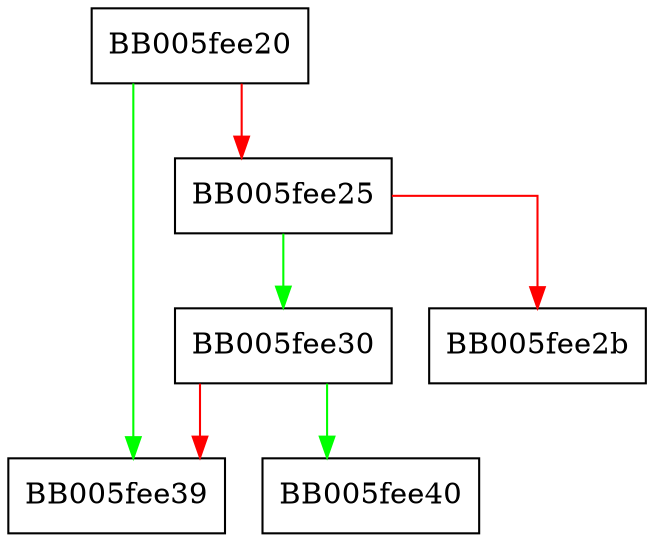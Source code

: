 digraph ossl_provider_free {
  node [shape="box"];
  graph [splines=ortho];
  BB005fee20 -> BB005fee39 [color="green"];
  BB005fee20 -> BB005fee25 [color="red"];
  BB005fee25 -> BB005fee30 [color="green"];
  BB005fee25 -> BB005fee2b [color="red"];
  BB005fee30 -> BB005fee40 [color="green"];
  BB005fee30 -> BB005fee39 [color="red"];
}